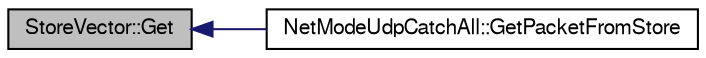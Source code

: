 digraph G
{
  edge [fontname="FreeSans",fontsize="10",labelfontname="FreeSans",labelfontsize="10"];
  node [fontname="FreeSans",fontsize="10",shape=record];
  rankdir=LR;
  Node1 [label="StoreVector::Get",height=0.2,width=0.4,color="black", fillcolor="grey75", style="filled" fontcolor="black"];
  Node1 -> Node2 [dir=back,color="midnightblue",fontsize="10",style="solid",fontname="FreeSans"];
  Node2 [label="NetModeUdpCatchAll::GetPacketFromStore",height=0.2,width=0.4,color="black", fillcolor="white", style="filled",URL="$class_net_mode_udp_catch_all.html#ae28ccbdffe29f1342d0b9f334a3108ed"];
}
